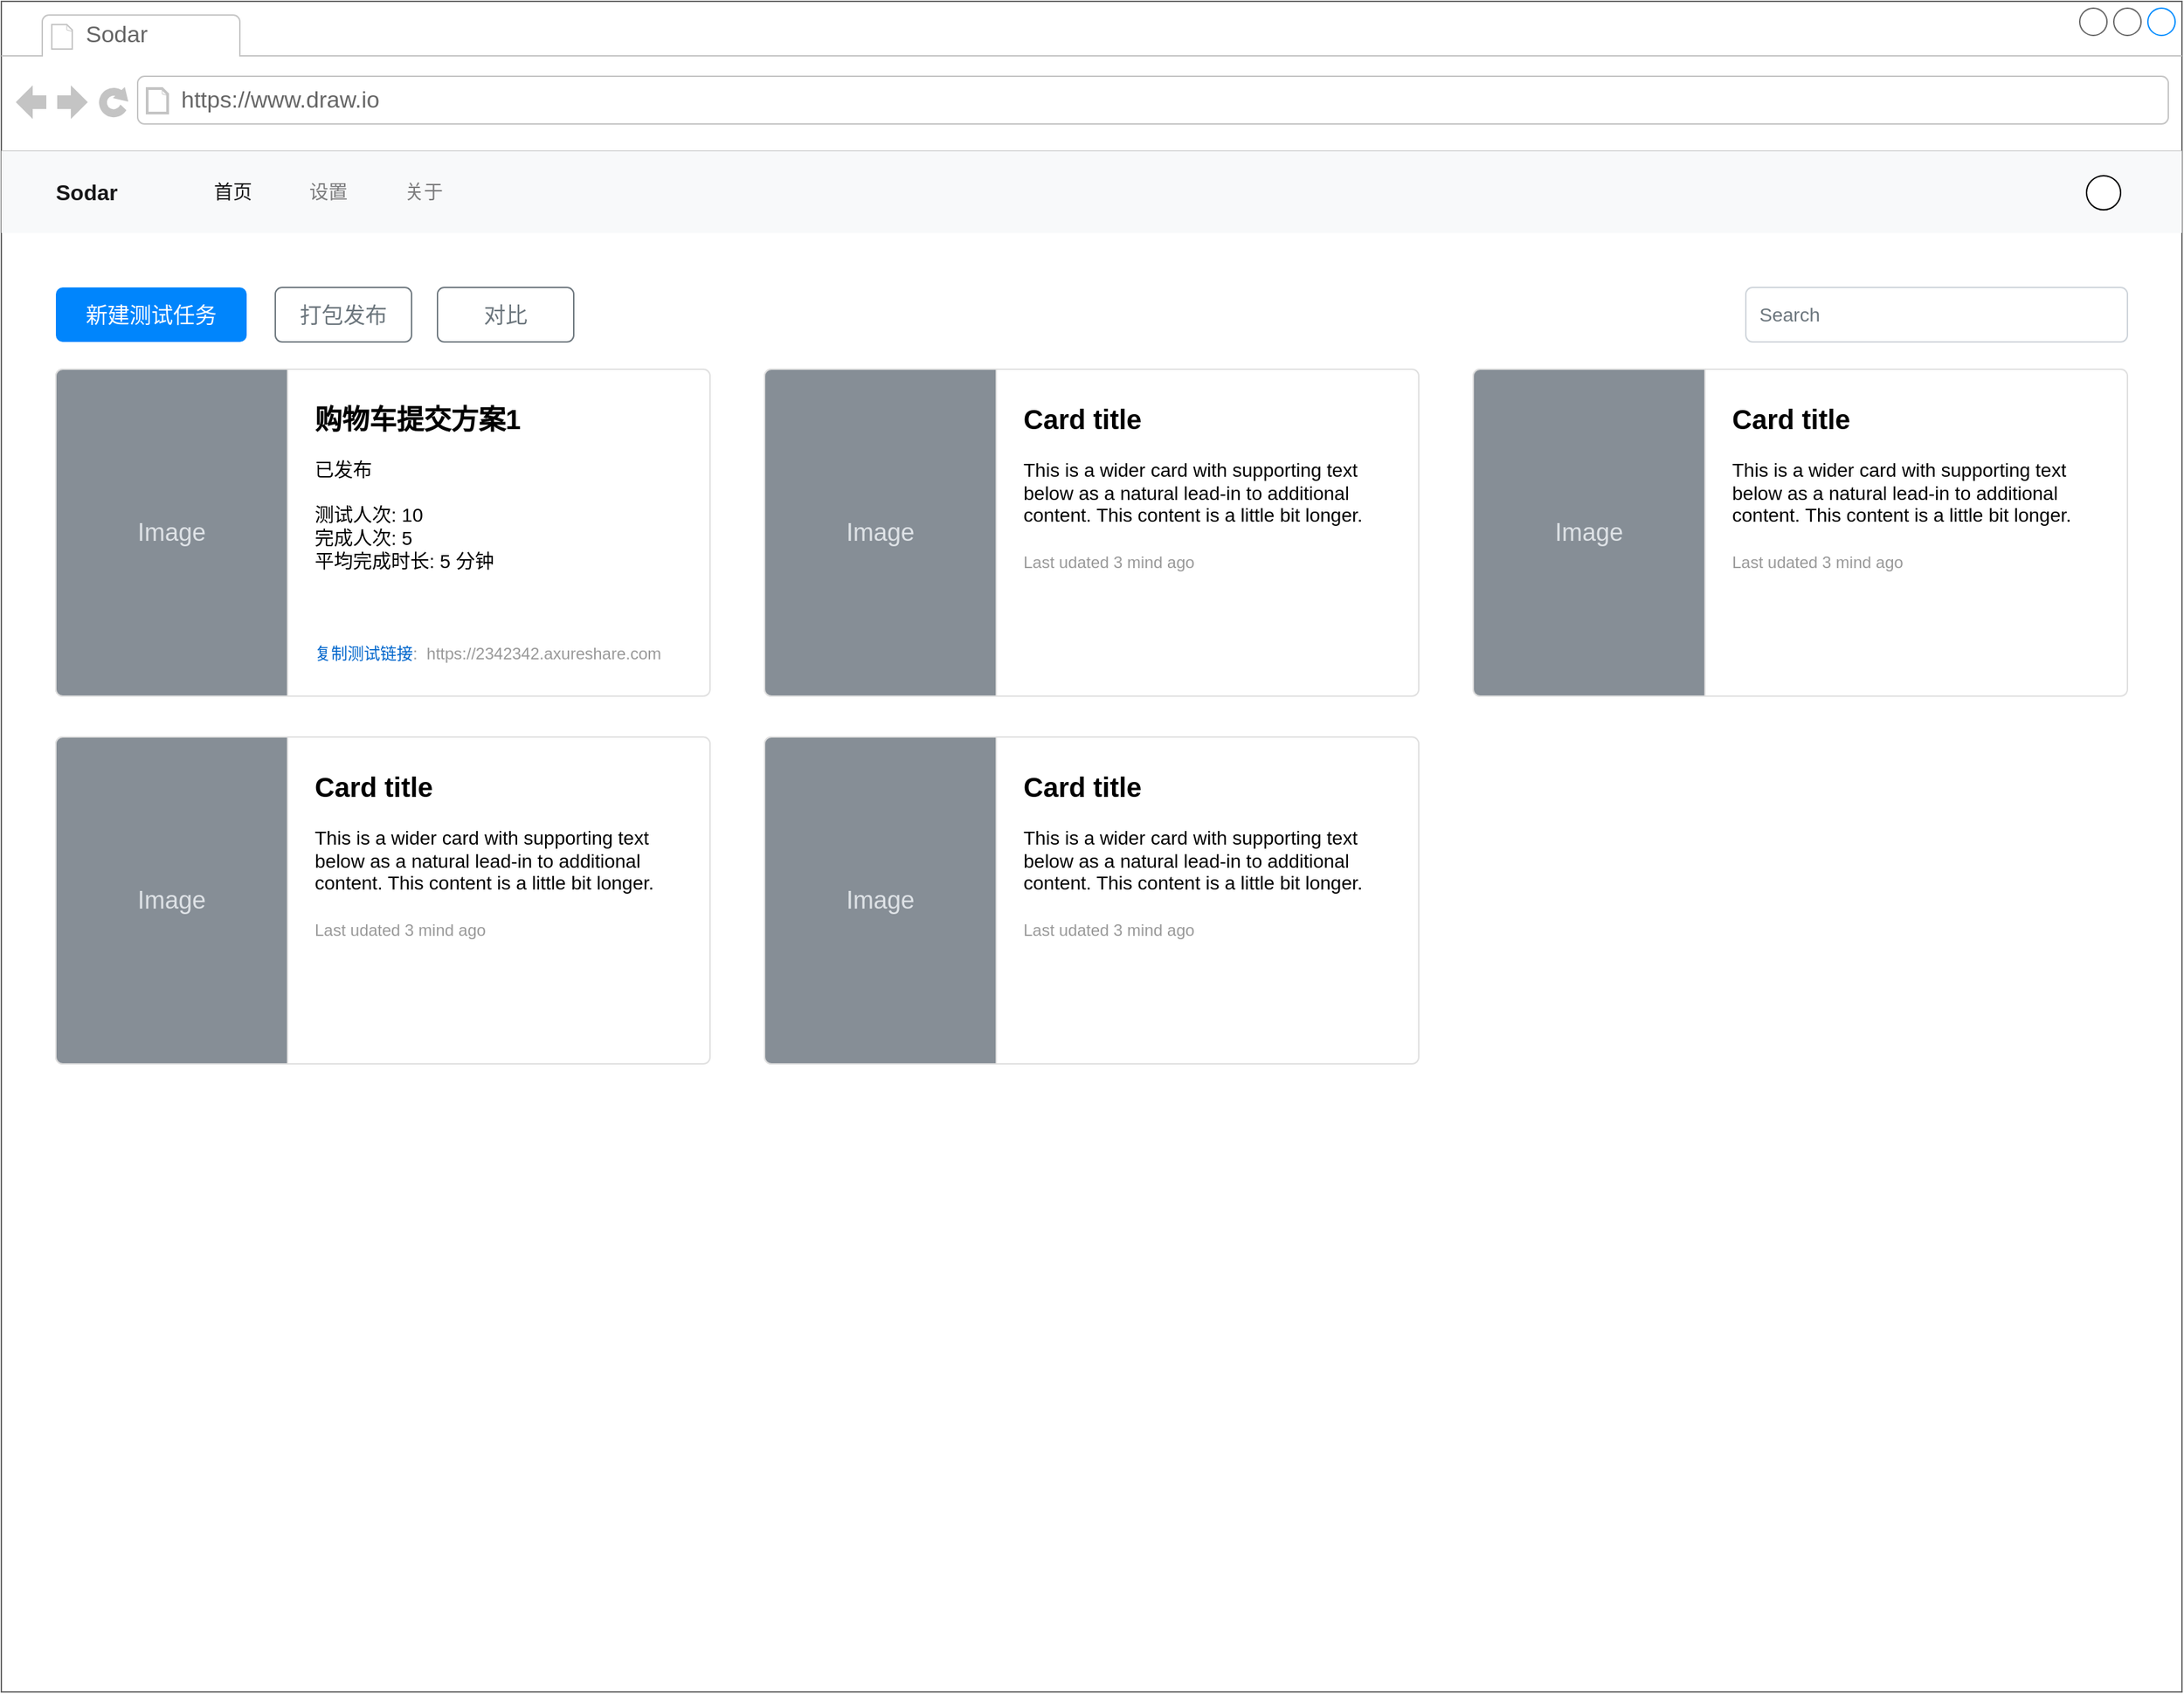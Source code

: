 <mxfile version="13.6.5" type="github" pages="6">
  <diagram id="BGmyGuH2eSJRdZfoYK_6" name="首页">
    <mxGraphModel dx="1894" dy="1203" grid="1" gridSize="10" guides="1" tooltips="1" connect="0" arrows="0" fold="1" page="0" pageScale="1" pageWidth="1600" pageHeight="1200" math="0" shadow="0">
      <root>
        <mxCell id="0" />
        <mxCell id="1" value="框架" style="" parent="0" />
        <mxCell id="RhDAg9XwWaABMP1g5uDK-1" value="" style="strokeWidth=1;shadow=0;dashed=0;align=center;html=1;shape=mxgraph.mockup.containers.browserWindow;rSize=0;strokeColor=#666666;strokeColor2=#008cff;strokeColor3=#c4c4c4;mainText=,;recursiveResize=0;" vertex="1" parent="1">
          <mxGeometry width="1600" height="1241" as="geometry" />
        </mxCell>
        <mxCell id="RhDAg9XwWaABMP1g5uDK-2" value="Sodar" style="strokeWidth=1;shadow=0;dashed=0;align=center;html=1;shape=mxgraph.mockup.containers.anchor;fontSize=17;fontColor=#666666;align=left;" vertex="1" parent="RhDAg9XwWaABMP1g5uDK-1">
          <mxGeometry x="60" y="12" width="110" height="26" as="geometry" />
        </mxCell>
        <mxCell id="RhDAg9XwWaABMP1g5uDK-3" value="https://www.draw.io" style="strokeWidth=1;shadow=0;dashed=0;align=center;html=1;shape=mxgraph.mockup.containers.anchor;rSize=0;fontSize=17;fontColor=#666666;align=left;" vertex="1" parent="RhDAg9XwWaABMP1g5uDK-1">
          <mxGeometry x="130" y="60" width="250" height="26" as="geometry" />
        </mxCell>
        <mxCell id="RhDAg9XwWaABMP1g5uDK-7" value="" style="html=1;shadow=0;dashed=0;fillColor=#F8F9FA;strokeColor=none;fontSize=16;fontColor=#7C7C7D;align=right;spacing=15;" vertex="1" parent="RhDAg9XwWaABMP1g5uDK-1">
          <mxGeometry y="110" width="1600" height="60" as="geometry" />
        </mxCell>
        <mxCell id="RhDAg9XwWaABMP1g5uDK-8" value="Sodar" style="strokeColor=none;html=1;whiteSpace=wrap;fillColor=none;fontColor=#181819;align=left;fontSize=16;spacing=0;fontStyle=1;spacingTop=0;spacingLeft=0;spacingBottom=0;spacingRight=0;" vertex="1" parent="RhDAg9XwWaABMP1g5uDK-7">
          <mxGeometry width="60" height="19" relative="1" as="geometry">
            <mxPoint x="40" y="20.5" as="offset" />
          </mxGeometry>
        </mxCell>
        <mxCell id="RhDAg9XwWaABMP1g5uDK-9" value="首页" style="strokeColor=none;html=1;whiteSpace=wrap;fillColor=none;fontColor=#181819;align=center;fontSize=14;spacing=10;" vertex="1" parent="RhDAg9XwWaABMP1g5uDK-7">
          <mxGeometry width="60" height="40" relative="1" as="geometry">
            <mxPoint x="140" y="10" as="offset" />
          </mxGeometry>
        </mxCell>
        <mxCell id="RhDAg9XwWaABMP1g5uDK-10" value="设置" style="strokeColor=none;html=1;whiteSpace=wrap;fillColor=none;fontColor=#7C7C7D;align=center;fontSize=14;spacing=10;" vertex="1" parent="RhDAg9XwWaABMP1g5uDK-7">
          <mxGeometry width="80" height="40" relative="1" as="geometry">
            <mxPoint x="200" y="10" as="offset" />
          </mxGeometry>
        </mxCell>
        <mxCell id="RhDAg9XwWaABMP1g5uDK-11" value="关于" style="strokeColor=none;html=1;whiteSpace=wrap;fillColor=none;fontColor=#7C7C7D;align=center;fontSize=14;spacing=10;" vertex="1" parent="RhDAg9XwWaABMP1g5uDK-7">
          <mxGeometry width="60" height="40" relative="1" as="geometry">
            <mxPoint x="280" y="10" as="offset" />
          </mxGeometry>
        </mxCell>
        <mxCell id="RhDAg9XwWaABMP1g5uDK-14" value="" style="ellipse;whiteSpace=wrap;html=1;aspect=fixed;align=center;" vertex="1" parent="RhDAg9XwWaABMP1g5uDK-7">
          <mxGeometry x="1530" y="18" width="25" height="25" as="geometry" />
        </mxCell>
        <mxCell id="RhDAg9XwWaABMP1g5uDK-4" value="页面内容" style="" parent="0" />
        <mxCell id="RhDAg9XwWaABMP1g5uDK-12" value="&lt;div&gt;&lt;b&gt;&lt;font style=&quot;font-size: 20px&quot;&gt;购物车提交方案1&lt;/font&gt;&lt;/b&gt;&lt;/div&gt;&lt;div&gt;&lt;br&gt;&lt;/div&gt;&lt;div&gt;已发布&lt;br&gt;&lt;/div&gt;&lt;div&gt;&lt;br&gt;&lt;/div&gt;&lt;div&gt;测试人次: 10&lt;/div&gt;&lt;div&gt;完成人次: 5&lt;/div&gt;&lt;div&gt;平均完成时长: 5 分钟&lt;/div&gt;&lt;div&gt;&lt;br&gt;&lt;/div&gt;&lt;div&gt;&lt;br&gt;&lt;/div&gt;&lt;div&gt;&lt;br&gt;&lt;/div&gt;&lt;div&gt;&lt;font style=&quot;font-size: 12px&quot; color=&quot;#999999&quot;&gt;&lt;font style=&quot;font-size: 12px&quot; color=&quot;#999999&quot;&gt;&lt;font color=&quot;#0066CC&quot;&gt;复制测试链接&lt;/font&gt;:&amp;nbsp; &lt;/font&gt;https://2342342.axureshare.com &lt;br&gt;&lt;/font&gt;&lt;/div&gt;" style="html=1;shadow=0;dashed=0;shape=mxgraph.bootstrap.rrect;rSize=5;strokeColor=#DFDFDF;html=1;whiteSpace=wrap;fillColor=#ffffff;fontColor=#000000;verticalAlign=top;align=left;spacing=20;fontSize=14;spacingLeft=170;" vertex="1" parent="RhDAg9XwWaABMP1g5uDK-4">
          <mxGeometry x="40" y="270" width="480" height="240" as="geometry" />
        </mxCell>
        <mxCell id="RhDAg9XwWaABMP1g5uDK-13" value="Image" style="html=1;shadow=0;dashed=0;shape=mxgraph.bootstrap.leftButton;rSize=5;perimeter=none;whiteSpace=wrap;fillColor=#868E96;strokeColor=#DFDFDF;fontColor=#DEE2E6;resizeWidth=1;fontSize=18;" vertex="1" parent="RhDAg9XwWaABMP1g5uDK-12">
          <mxGeometry width="170" height="240" relative="1" as="geometry" />
        </mxCell>
        <mxCell id="RhDAg9XwWaABMP1g5uDK-15" value="新建测试任务" style="html=1;shadow=0;dashed=0;shape=mxgraph.bootstrap.rrect;rSize=5;strokeColor=none;strokeWidth=1;fillColor=#0085FC;fontColor=#FFFFFF;whiteSpace=wrap;align=center;verticalAlign=middle;spacingLeft=0;fontStyle=0;fontSize=16;spacing=5;" vertex="1" parent="RhDAg9XwWaABMP1g5uDK-4">
          <mxGeometry x="40" y="210" width="140" height="40" as="geometry" />
        </mxCell>
        <mxCell id="RhDAg9XwWaABMP1g5uDK-16" value="&lt;b&gt;&lt;font style=&quot;font-size: 20px&quot;&gt;Card title&lt;/font&gt;&lt;/b&gt;&lt;br&gt;&lt;br&gt;This is a wider card with supporting text below as a natural lead-in to additional content. This content is a little bit longer.&lt;br&gt;&lt;br&gt;&lt;font style=&quot;font-size: 12px&quot; color=&quot;#999999&quot;&gt;Last udated 3 mind ago&lt;/font&gt;" style="html=1;shadow=0;dashed=0;shape=mxgraph.bootstrap.rrect;rSize=5;strokeColor=#DFDFDF;html=1;whiteSpace=wrap;fillColor=#ffffff;fontColor=#000000;verticalAlign=top;align=left;spacing=20;fontSize=14;spacingLeft=170;" vertex="1" parent="RhDAg9XwWaABMP1g5uDK-4">
          <mxGeometry x="560" y="270" width="480" height="240" as="geometry" />
        </mxCell>
        <mxCell id="RhDAg9XwWaABMP1g5uDK-17" value="Image" style="html=1;shadow=0;dashed=0;shape=mxgraph.bootstrap.leftButton;rSize=5;perimeter=none;whiteSpace=wrap;fillColor=#868E96;strokeColor=#DFDFDF;fontColor=#DEE2E6;resizeWidth=1;fontSize=18;" vertex="1" parent="RhDAg9XwWaABMP1g5uDK-16">
          <mxGeometry width="170" height="240" relative="1" as="geometry" />
        </mxCell>
        <mxCell id="RhDAg9XwWaABMP1g5uDK-19" value="&lt;b&gt;&lt;font style=&quot;font-size: 20px&quot;&gt;Card title&lt;/font&gt;&lt;/b&gt;&lt;br&gt;&lt;br&gt;This is a wider card with supporting text below as a natural lead-in to additional content. This content is a little bit longer.&lt;br&gt;&lt;br&gt;&lt;font style=&quot;font-size: 12px&quot; color=&quot;#999999&quot;&gt;Last udated 3 mind ago&lt;/font&gt;" style="html=1;shadow=0;dashed=0;shape=mxgraph.bootstrap.rrect;rSize=5;strokeColor=#DFDFDF;html=1;whiteSpace=wrap;fillColor=#ffffff;fontColor=#000000;verticalAlign=top;align=left;spacing=20;fontSize=14;spacingLeft=170;" vertex="1" parent="RhDAg9XwWaABMP1g5uDK-4">
          <mxGeometry x="1080" y="270" width="480" height="240" as="geometry" />
        </mxCell>
        <mxCell id="RhDAg9XwWaABMP1g5uDK-20" value="Image" style="html=1;shadow=0;dashed=0;shape=mxgraph.bootstrap.leftButton;rSize=5;perimeter=none;whiteSpace=wrap;fillColor=#868E96;strokeColor=#DFDFDF;fontColor=#DEE2E6;resizeWidth=1;fontSize=18;" vertex="1" parent="RhDAg9XwWaABMP1g5uDK-19">
          <mxGeometry width="170" height="240" relative="1" as="geometry" />
        </mxCell>
        <mxCell id="RhDAg9XwWaABMP1g5uDK-21" value="&lt;b&gt;&lt;font style=&quot;font-size: 20px&quot;&gt;Card title&lt;/font&gt;&lt;/b&gt;&lt;br&gt;&lt;br&gt;This is a wider card with supporting text below as a natural lead-in to additional content. This content is a little bit longer.&lt;br&gt;&lt;br&gt;&lt;font style=&quot;font-size: 12px&quot; color=&quot;#999999&quot;&gt;Last udated 3 mind ago&lt;/font&gt;" style="html=1;shadow=0;dashed=0;shape=mxgraph.bootstrap.rrect;rSize=5;strokeColor=#DFDFDF;html=1;whiteSpace=wrap;fillColor=#ffffff;fontColor=#000000;verticalAlign=top;align=left;spacing=20;fontSize=14;spacingLeft=170;" vertex="1" parent="RhDAg9XwWaABMP1g5uDK-4">
          <mxGeometry x="40" y="540" width="480" height="240" as="geometry" />
        </mxCell>
        <mxCell id="RhDAg9XwWaABMP1g5uDK-22" value="Image" style="html=1;shadow=0;dashed=0;shape=mxgraph.bootstrap.leftButton;rSize=5;perimeter=none;whiteSpace=wrap;fillColor=#868E96;strokeColor=#DFDFDF;fontColor=#DEE2E6;resizeWidth=1;fontSize=18;" vertex="1" parent="RhDAg9XwWaABMP1g5uDK-21">
          <mxGeometry width="170" height="240" relative="1" as="geometry" />
        </mxCell>
        <mxCell id="RhDAg9XwWaABMP1g5uDK-23" value="&lt;b&gt;&lt;font style=&quot;font-size: 20px&quot;&gt;Card title&lt;/font&gt;&lt;/b&gt;&lt;br&gt;&lt;br&gt;This is a wider card with supporting text below as a natural lead-in to additional content. This content is a little bit longer.&lt;br&gt;&lt;br&gt;&lt;font style=&quot;font-size: 12px&quot; color=&quot;#999999&quot;&gt;Last udated 3 mind ago&lt;/font&gt;" style="html=1;shadow=0;dashed=0;shape=mxgraph.bootstrap.rrect;rSize=5;strokeColor=#DFDFDF;html=1;whiteSpace=wrap;fillColor=#ffffff;fontColor=#000000;verticalAlign=top;align=left;spacing=20;fontSize=14;spacingLeft=170;" vertex="1" parent="RhDAg9XwWaABMP1g5uDK-4">
          <mxGeometry x="560" y="540" width="480" height="240" as="geometry" />
        </mxCell>
        <mxCell id="RhDAg9XwWaABMP1g5uDK-24" value="Image" style="html=1;shadow=0;dashed=0;shape=mxgraph.bootstrap.leftButton;rSize=5;perimeter=none;whiteSpace=wrap;fillColor=#868E96;strokeColor=#DFDFDF;fontColor=#DEE2E6;resizeWidth=1;fontSize=18;" vertex="1" parent="RhDAg9XwWaABMP1g5uDK-23">
          <mxGeometry width="170" height="240" relative="1" as="geometry" />
        </mxCell>
        <mxCell id="mW2PzbDVFp10REFEUe3f-4" value="打包发布" style="html=1;shadow=0;dashed=0;shape=mxgraph.bootstrap.rrect;rSize=5;strokeColor=#6C767D;strokeWidth=1;fillColor=none;fontColor=#6C767D;whiteSpace=wrap;align=center;verticalAlign=middle;spacingLeft=0;fontStyle=0;fontSize=16;spacing=5;" vertex="1" parent="RhDAg9XwWaABMP1g5uDK-4">
          <mxGeometry x="201" y="210" width="100" height="40" as="geometry" />
        </mxCell>
        <mxCell id="mW2PzbDVFp10REFEUe3f-5" value="对比" style="html=1;shadow=0;dashed=0;shape=mxgraph.bootstrap.rrect;rSize=5;strokeColor=#6C767D;strokeWidth=1;fillColor=none;fontColor=#6C767D;whiteSpace=wrap;align=center;verticalAlign=middle;spacingLeft=0;fontStyle=0;fontSize=16;spacing=5;" vertex="1" parent="RhDAg9XwWaABMP1g5uDK-4">
          <mxGeometry x="320" y="210" width="100" height="40" as="geometry" />
        </mxCell>
        <mxCell id="mW2PzbDVFp10REFEUe3f-11" value="Search" style="html=1;shadow=0;dashed=0;shape=mxgraph.bootstrap.rrect;rSize=5;fontSize=14;fontColor=#6C767D;strokeColor=#CED4DA;fillColor=#ffffff;align=left;spacing=10;" vertex="1" parent="RhDAg9XwWaABMP1g5uDK-4">
          <mxGeometry width="280" height="40" relative="1" as="geometry">
            <mxPoint x="1280" y="210" as="offset" />
          </mxGeometry>
        </mxCell>
      </root>
    </mxGraphModel>
  </diagram>
  <diagram id="VGrM0Q5aLf2EfjVRAIrQ" name="创建测试任务">
    <mxGraphModel dx="1560" dy="991" grid="1" gridSize="10" guides="1" tooltips="1" connect="0" arrows="0" fold="1" page="0" pageScale="1" pageWidth="1600" pageHeight="1200" math="0" shadow="0">
      <root>
        <mxCell id="g-OfcrbUOeo-9pTGU3Jo-0" />
        <mxCell id="g-OfcrbUOeo-9pTGU3Jo-1" style="locked=1;" parent="g-OfcrbUOeo-9pTGU3Jo-0" />
        <mxCell id="XbRpbvS7MSWr240MSGRL-0" value="" style="strokeWidth=1;shadow=0;dashed=0;align=center;html=1;shape=mxgraph.mockup.containers.browserWindow;rSize=0;strokeColor=#666666;strokeColor2=#008cff;strokeColor3=#c4c4c4;mainText=,;recursiveResize=0;" vertex="1" parent="g-OfcrbUOeo-9pTGU3Jo-1">
          <mxGeometry width="1600" height="1241" as="geometry" />
        </mxCell>
        <mxCell id="XbRpbvS7MSWr240MSGRL-1" value="Sodar" style="strokeWidth=1;shadow=0;dashed=0;align=center;html=1;shape=mxgraph.mockup.containers.anchor;fontSize=17;fontColor=#666666;align=left;" vertex="1" parent="XbRpbvS7MSWr240MSGRL-0">
          <mxGeometry x="60" y="12" width="110" height="26" as="geometry" />
        </mxCell>
        <mxCell id="XbRpbvS7MSWr240MSGRL-2" value="https://www.draw.io" style="strokeWidth=1;shadow=0;dashed=0;align=center;html=1;shape=mxgraph.mockup.containers.anchor;rSize=0;fontSize=17;fontColor=#666666;align=left;" vertex="1" parent="XbRpbvS7MSWr240MSGRL-0">
          <mxGeometry x="130" y="60" width="250" height="26" as="geometry" />
        </mxCell>
        <mxCell id="XbRpbvS7MSWr240MSGRL-3" value="" style="html=1;shadow=0;dashed=0;fillColor=#F8F9FA;strokeColor=none;fontSize=16;fontColor=#7C7C7D;align=right;spacing=15;" vertex="1" parent="XbRpbvS7MSWr240MSGRL-0">
          <mxGeometry y="110" width="1600" height="60" as="geometry" />
        </mxCell>
        <mxCell id="XbRpbvS7MSWr240MSGRL-4" value="Sodar" style="strokeColor=none;html=1;whiteSpace=wrap;fillColor=none;fontColor=#181819;align=left;fontSize=16;spacing=0;fontStyle=1;spacingTop=0;spacingLeft=0;spacingBottom=0;spacingRight=0;" vertex="1" parent="XbRpbvS7MSWr240MSGRL-3">
          <mxGeometry width="60" height="19" relative="1" as="geometry">
            <mxPoint x="40" y="20.5" as="offset" />
          </mxGeometry>
        </mxCell>
        <mxCell id="XbRpbvS7MSWr240MSGRL-5" value="首页" style="strokeColor=none;html=1;whiteSpace=wrap;fillColor=none;fontColor=#181819;align=center;fontSize=14;spacing=10;" vertex="1" parent="XbRpbvS7MSWr240MSGRL-3">
          <mxGeometry width="60" height="40" relative="1" as="geometry">
            <mxPoint x="140" y="10" as="offset" />
          </mxGeometry>
        </mxCell>
        <mxCell id="XbRpbvS7MSWr240MSGRL-6" value="设置" style="strokeColor=none;html=1;whiteSpace=wrap;fillColor=none;fontColor=#7C7C7D;align=center;fontSize=14;spacing=10;" vertex="1" parent="XbRpbvS7MSWr240MSGRL-3">
          <mxGeometry width="80" height="40" relative="1" as="geometry">
            <mxPoint x="200" y="10" as="offset" />
          </mxGeometry>
        </mxCell>
        <mxCell id="XbRpbvS7MSWr240MSGRL-7" value="关于" style="strokeColor=none;html=1;whiteSpace=wrap;fillColor=none;fontColor=#7C7C7D;align=center;fontSize=14;spacing=10;" vertex="1" parent="XbRpbvS7MSWr240MSGRL-3">
          <mxGeometry width="60" height="40" relative="1" as="geometry">
            <mxPoint x="280" y="10" as="offset" />
          </mxGeometry>
        </mxCell>
        <mxCell id="XbRpbvS7MSWr240MSGRL-8" value="" style="ellipse;whiteSpace=wrap;html=1;aspect=fixed;align=center;" vertex="1" parent="XbRpbvS7MSWr240MSGRL-3">
          <mxGeometry x="1530" y="18" width="25" height="25" as="geometry" />
        </mxCell>
        <mxCell id="XbRpbvS7MSWr240MSGRL-9" value="内容" parent="g-OfcrbUOeo-9pTGU3Jo-0" />
        <mxCell id="Zvd8QprZ0aeTyGaSAHxc-0" value="&lt;font color=&quot;#0085fc&quot;&gt;首页&lt;/font&gt; / 新建测试任务" style="html=1;shadow=0;dashed=0;shape=mxgraph.bootstrap.rrect;rSize=5;strokeColor=none;strokeWidth=1;fillColor=#E9ECEF;fontColor=#6C757D;whiteSpace=wrap;align=left;verticalAlign=middle;spacingLeft=0;fontStyle=0;fontSize=14;spacing=10;" vertex="1" parent="XbRpbvS7MSWr240MSGRL-9">
          <mxGeometry x="40" y="190" width="1520" height="40" as="geometry" />
        </mxCell>
        <mxCell id="CrtHL7idELYLTvwMEUtK-0" value="https://1234567.protomanager.com" style="html=1;shadow=0;dashed=0;shape=mxgraph.bootstrap.rrect;rSize=5;strokeColor=#CED4DA;html=1;whiteSpace=wrap;fillColor=#FFFFFF;fontColor=#7D868C;align=left;spacingLeft=0;spacing=15;fontSize=14;" vertex="1" parent="XbRpbvS7MSWr240MSGRL-9">
          <mxGeometry x="480" y="300" width="600" height="40" as="geometry" />
        </mxCell>
        <mxCell id="CrtHL7idELYLTvwMEUtK-1" value="确定" style="html=1;shadow=0;dashed=0;shape=mxgraph.bootstrap.rightButton;strokeColor=#6C757D;gradientColor=inherit;fontColor=inherit;fillColor=inherit;rSize=5;perimeter=none;whiteSpace=wrap;resizeHeight=1;fontSize=14;" vertex="1" parent="CrtHL7idELYLTvwMEUtK-0">
          <mxGeometry x="1" width="70" height="40" relative="1" as="geometry">
            <mxPoint x="-70" as="offset" />
          </mxGeometry>
        </mxCell>
        <mxCell id="CrtHL7idELYLTvwMEUtK-2" value="历史" style="text;html=1;strokeColor=none;fillColor=none;align=left;verticalAlign=middle;whiteSpace=wrap;rounded=0;fontSize=16;" vertex="1" parent="XbRpbvS7MSWr240MSGRL-9">
          <mxGeometry x="40" y="410" width="160" height="20" as="geometry" />
        </mxCell>
        <mxCell id="Zvd8QprZ0aeTyGaSAHxc-6" value="" style="html=1;shadow=1;dashed=0;shape=mxgraph.bootstrap.rrect;rSize=5;strokeColor=#DFDFDF;html=1;whiteSpace=wrap;fillColor=#ffffff;fontColor=#000000;verticalAlign=top;align=left;spacing=10;spacingBottom=0;fontSize=14;" vertex="1" parent="XbRpbvS7MSWr240MSGRL-9">
          <mxGeometry x="40" y="460" width="320" height="230" as="geometry" />
        </mxCell>
        <mxCell id="CrtHL7idELYLTvwMEUtK-34" value="原型地址" style="text;html=1;strokeColor=none;fillColor=none;align=right;verticalAlign=middle;whiteSpace=wrap;rounded=0;shadow=1;fontSize=14;fontColor=#1A1A1A;" vertex="1" parent="XbRpbvS7MSWr240MSGRL-9">
          <mxGeometry x="370" y="310" width="100" height="20" as="geometry" />
        </mxCell>
        <mxCell id="EKj9k6VOPZQ22_jKgeRy-1" value="http://123345.axureshare.com" style="text;html=1;strokeColor=none;fillColor=none;align=center;verticalAlign=middle;rounded=0;shadow=1;fontSize=14;fontColor=#999999;" vertex="1" parent="XbRpbvS7MSWr240MSGRL-9">
          <mxGeometry x="45" y="700" width="210" height="20" as="geometry" />
        </mxCell>
        <mxCell id="EKj9k6VOPZQ22_jKgeRy-3" value="" style="shape=image;html=1;verticalAlign=top;verticalLabelPosition=bottom;labelBackgroundColor=#ffffff;imageAspect=0;aspect=fixed;image=https://cdn1.iconfinder.com/data/icons/feather-2/24/external-link-128.png;shadow=1;fillColor=#E6E6E6;fontSize=14;fontColor=#999999;align=right;" vertex="1" parent="XbRpbvS7MSWr240MSGRL-9">
          <mxGeometry x="330" y="700" width="20" height="20" as="geometry" />
        </mxCell>
        <mxCell id="8uDrQ9669ta6Rav3ry2T-5" value="标注" style="" parent="g-OfcrbUOeo-9pTGU3Jo-0" />
        <mxCell id="8uDrQ9669ta6Rav3ry2T-6" value="" style="curved=1;endArrow=classic;html=1;fontSize=14;fontColor=#999999;entryX=0;entryY=0.829;entryDx=0;entryDy=0;entryPerimeter=0;exitX=0.594;exitY=0;exitDx=0;exitDy=0;exitPerimeter=0;" edge="1" parent="8uDrQ9669ta6Rav3ry2T-5" source="Zvd8QprZ0aeTyGaSAHxc-6" target="CrtHL7idELYLTvwMEUtK-0">
          <mxGeometry width="50" height="50" relative="1" as="geometry">
            <mxPoint x="240" y="420" as="sourcePoint" />
            <mxPoint x="290" y="370" as="targetPoint" />
            <Array as="points">
              <mxPoint x="310" y="430" />
              <mxPoint x="350" y="390" />
              <mxPoint x="360" y="360" />
            </Array>
          </mxGeometry>
        </mxCell>
        <mxCell id="8uDrQ9669ta6Rav3ry2T-7" value="填充地址,并打开预览" style="edgeLabel;html=1;align=center;verticalAlign=middle;resizable=0;points=[];fontSize=14;fontColor=#999999;" vertex="1" connectable="0" parent="8uDrQ9669ta6Rav3ry2T-6">
          <mxGeometry x="-0.124" y="-6" relative="1" as="geometry">
            <mxPoint as="offset" />
          </mxGeometry>
        </mxCell>
      </root>
    </mxGraphModel>
  </diagram>
  <diagram name="创建测试任务-2" id="7BR4OEiWRMxgGtTOgmwr">
    <mxGraphModel dx="1560" dy="991" grid="1" gridSize="10" guides="1" tooltips="1" connect="0" arrows="0" fold="1" page="0" pageScale="1" pageWidth="1600" pageHeight="1200" math="0" shadow="0">
      <root>
        <mxCell id="t2a-Zx-NT69zFNv7J2yg-0" />
        <mxCell id="t2a-Zx-NT69zFNv7J2yg-1" style="locked=1;" parent="t2a-Zx-NT69zFNv7J2yg-0" />
        <mxCell id="t2a-Zx-NT69zFNv7J2yg-2" value="" style="strokeWidth=1;shadow=0;dashed=0;align=center;html=1;shape=mxgraph.mockup.containers.browserWindow;rSize=0;strokeColor=#666666;strokeColor2=#008cff;strokeColor3=#c4c4c4;mainText=,;recursiveResize=0;" vertex="1" parent="t2a-Zx-NT69zFNv7J2yg-1">
          <mxGeometry width="1600" height="1241" as="geometry" />
        </mxCell>
        <mxCell id="t2a-Zx-NT69zFNv7J2yg-3" value="Sodar" style="strokeWidth=1;shadow=0;dashed=0;align=center;html=1;shape=mxgraph.mockup.containers.anchor;fontSize=17;fontColor=#666666;align=left;" vertex="1" parent="t2a-Zx-NT69zFNv7J2yg-2">
          <mxGeometry x="60" y="12" width="110" height="26" as="geometry" />
        </mxCell>
        <mxCell id="t2a-Zx-NT69zFNv7J2yg-4" value="https://www.draw.io" style="strokeWidth=1;shadow=0;dashed=0;align=center;html=1;shape=mxgraph.mockup.containers.anchor;rSize=0;fontSize=17;fontColor=#666666;align=left;" vertex="1" parent="t2a-Zx-NT69zFNv7J2yg-2">
          <mxGeometry x="130" y="60" width="250" height="26" as="geometry" />
        </mxCell>
        <mxCell id="t2a-Zx-NT69zFNv7J2yg-5" value="" style="html=1;shadow=0;dashed=0;fillColor=#F8F9FA;strokeColor=none;fontSize=16;fontColor=#7C7C7D;align=right;spacing=15;" vertex="1" parent="t2a-Zx-NT69zFNv7J2yg-2">
          <mxGeometry y="110" width="1600" height="60" as="geometry" />
        </mxCell>
        <mxCell id="t2a-Zx-NT69zFNv7J2yg-6" value="Sodar" style="strokeColor=none;html=1;whiteSpace=wrap;fillColor=none;fontColor=#181819;align=left;fontSize=16;spacing=0;fontStyle=1;spacingTop=0;spacingLeft=0;spacingBottom=0;spacingRight=0;" vertex="1" parent="t2a-Zx-NT69zFNv7J2yg-5">
          <mxGeometry width="60" height="19" relative="1" as="geometry">
            <mxPoint x="40" y="20.5" as="offset" />
          </mxGeometry>
        </mxCell>
        <mxCell id="t2a-Zx-NT69zFNv7J2yg-7" value="首页" style="strokeColor=none;html=1;whiteSpace=wrap;fillColor=none;fontColor=#181819;align=center;fontSize=14;spacing=10;" vertex="1" parent="t2a-Zx-NT69zFNv7J2yg-5">
          <mxGeometry width="60" height="40" relative="1" as="geometry">
            <mxPoint x="140" y="10" as="offset" />
          </mxGeometry>
        </mxCell>
        <mxCell id="t2a-Zx-NT69zFNv7J2yg-8" value="设置" style="strokeColor=none;html=1;whiteSpace=wrap;fillColor=none;fontColor=#7C7C7D;align=center;fontSize=14;spacing=10;" vertex="1" parent="t2a-Zx-NT69zFNv7J2yg-5">
          <mxGeometry width="80" height="40" relative="1" as="geometry">
            <mxPoint x="200" y="10" as="offset" />
          </mxGeometry>
        </mxCell>
        <mxCell id="t2a-Zx-NT69zFNv7J2yg-9" value="关于" style="strokeColor=none;html=1;whiteSpace=wrap;fillColor=none;fontColor=#7C7C7D;align=center;fontSize=14;spacing=10;" vertex="1" parent="t2a-Zx-NT69zFNv7J2yg-5">
          <mxGeometry width="60" height="40" relative="1" as="geometry">
            <mxPoint x="280" y="10" as="offset" />
          </mxGeometry>
        </mxCell>
        <mxCell id="t2a-Zx-NT69zFNv7J2yg-10" value="" style="ellipse;whiteSpace=wrap;html=1;aspect=fixed;align=center;" vertex="1" parent="t2a-Zx-NT69zFNv7J2yg-5">
          <mxGeometry x="1530" y="18" width="25" height="25" as="geometry" />
        </mxCell>
        <mxCell id="t2a-Zx-NT69zFNv7J2yg-11" value="内容" parent="t2a-Zx-NT69zFNv7J2yg-0" />
        <mxCell id="t2a-Zx-NT69zFNv7J2yg-12" value="&lt;font color=&quot;#0085fc&quot;&gt;首页&lt;/font&gt; / 新建测试任务" style="html=1;shadow=0;dashed=0;shape=mxgraph.bootstrap.rrect;rSize=5;strokeColor=none;strokeWidth=1;fillColor=#E9ECEF;fontColor=#6C757D;whiteSpace=wrap;align=left;verticalAlign=middle;spacingLeft=0;fontStyle=0;fontSize=14;spacing=10;" vertex="1" parent="t2a-Zx-NT69zFNv7J2yg-11">
          <mxGeometry x="40" y="190" width="1520" height="40" as="geometry" />
        </mxCell>
        <mxCell id="t2a-Zx-NT69zFNv7J2yg-13" value="https://1234567.protomanager.com" style="html=1;shadow=0;dashed=0;shape=mxgraph.bootstrap.rrect;rSize=5;strokeColor=#CED4DA;html=1;whiteSpace=wrap;fillColor=#FFFFFF;fontColor=#7D868C;align=left;spacingLeft=0;spacing=15;fontSize=14;" vertex="1" parent="t2a-Zx-NT69zFNv7J2yg-11">
          <mxGeometry x="480" y="260" width="600" height="40" as="geometry" />
        </mxCell>
        <mxCell id="t2a-Zx-NT69zFNv7J2yg-14" value="确定" style="html=1;shadow=0;dashed=0;shape=mxgraph.bootstrap.rightButton;strokeColor=#6C757D;gradientColor=inherit;fontColor=inherit;fillColor=inherit;rSize=5;perimeter=none;whiteSpace=wrap;resizeHeight=1;fontSize=14;" vertex="1" parent="t2a-Zx-NT69zFNv7J2yg-13">
          <mxGeometry x="1" width="70" height="40" relative="1" as="geometry">
            <mxPoint x="-70" as="offset" />
          </mxGeometry>
        </mxCell>
        <mxCell id="t2a-Zx-NT69zFNv7J2yg-17" value="原型地址" style="text;html=1;strokeColor=none;fillColor=none;align=right;verticalAlign=middle;whiteSpace=wrap;rounded=0;shadow=1;fontSize=14;fontColor=#1A1A1A;" vertex="1" parent="t2a-Zx-NT69zFNv7J2yg-11">
          <mxGeometry x="370" y="270" width="100" height="20" as="geometry" />
        </mxCell>
        <mxCell id="jauI-nk3AU3hSAahAiaA-1" value="" style="rounded=0;whiteSpace=wrap;html=1;shadow=1;glass=0;sketch=0;fillColor=#E6E6E6;fontSize=20;fontColor=#258F8B;align=left;" vertex="1" parent="t2a-Zx-NT69zFNv7J2yg-11">
          <mxGeometry x="410" y="330" width="670" height="430" as="geometry" />
        </mxCell>
        <mxCell id="jauI-nk3AU3hSAahAiaA-3" value="继续" style="html=1;shadow=0;dashed=0;shape=mxgraph.bootstrap.rrect;rSize=5;strokeColor=none;strokeWidth=1;fillColor=#0085FC;fontColor=#FFFFFF;whiteSpace=wrap;align=center;verticalAlign=middle;spacingLeft=0;fontStyle=0;fontSize=16;spacing=5;glass=0;sketch=0;" vertex="1" parent="t2a-Zx-NT69zFNv7J2yg-11">
          <mxGeometry x="682.5" y="780" width="125" height="40" as="geometry" />
        </mxCell>
        <mxCell id="t2a-Zx-NT69zFNv7J2yg-20" value="标注" style="" parent="t2a-Zx-NT69zFNv7J2yg-0" />
      </root>
    </mxGraphModel>
  </diagram>
  <diagram name="创建测试任务-2 的副本" id="SzA5VXYODPWZ2svNK9ol">
    <mxGraphModel dx="1894" dy="1203" grid="1" gridSize="10" guides="1" tooltips="1" connect="0" arrows="0" fold="1" page="0" pageScale="1" pageWidth="1600" pageHeight="1200" math="0" shadow="0">
      <root>
        <mxCell id="cgcFrYUXX7PM0qCxPv_q-0" />
        <mxCell id="cgcFrYUXX7PM0qCxPv_q-1" style="locked=1;" parent="cgcFrYUXX7PM0qCxPv_q-0" />
        <mxCell id="cgcFrYUXX7PM0qCxPv_q-2" value="" style="strokeWidth=1;shadow=0;dashed=0;align=center;html=1;shape=mxgraph.mockup.containers.browserWindow;rSize=0;strokeColor=#666666;strokeColor2=#008cff;strokeColor3=#c4c4c4;mainText=,;recursiveResize=0;" vertex="1" parent="cgcFrYUXX7PM0qCxPv_q-1">
          <mxGeometry width="1600" height="1241" as="geometry" />
        </mxCell>
        <mxCell id="cgcFrYUXX7PM0qCxPv_q-3" value="Sodar" style="strokeWidth=1;shadow=0;dashed=0;align=center;html=1;shape=mxgraph.mockup.containers.anchor;fontSize=17;fontColor=#666666;align=left;" vertex="1" parent="cgcFrYUXX7PM0qCxPv_q-2">
          <mxGeometry x="60" y="12" width="110" height="26" as="geometry" />
        </mxCell>
        <mxCell id="cgcFrYUXX7PM0qCxPv_q-4" value="https://www.draw.io" style="strokeWidth=1;shadow=0;dashed=0;align=center;html=1;shape=mxgraph.mockup.containers.anchor;rSize=0;fontSize=17;fontColor=#666666;align=left;" vertex="1" parent="cgcFrYUXX7PM0qCxPv_q-2">
          <mxGeometry x="130" y="60" width="250" height="26" as="geometry" />
        </mxCell>
        <mxCell id="cgcFrYUXX7PM0qCxPv_q-5" value="" style="html=1;shadow=0;dashed=0;fillColor=#F8F9FA;strokeColor=none;fontSize=16;fontColor=#7C7C7D;align=right;spacing=15;" vertex="1" parent="cgcFrYUXX7PM0qCxPv_q-2">
          <mxGeometry y="110" width="1600" height="60" as="geometry" />
        </mxCell>
        <mxCell id="cgcFrYUXX7PM0qCxPv_q-6" value="Sodar" style="strokeColor=none;html=1;whiteSpace=wrap;fillColor=none;fontColor=#181819;align=left;fontSize=16;spacing=0;fontStyle=1;spacingTop=0;spacingLeft=0;spacingBottom=0;spacingRight=0;" vertex="1" parent="cgcFrYUXX7PM0qCxPv_q-5">
          <mxGeometry width="60" height="19" relative="1" as="geometry">
            <mxPoint x="40" y="20.5" as="offset" />
          </mxGeometry>
        </mxCell>
        <mxCell id="cgcFrYUXX7PM0qCxPv_q-7" value="首页" style="strokeColor=none;html=1;whiteSpace=wrap;fillColor=none;fontColor=#181819;align=center;fontSize=14;spacing=10;" vertex="1" parent="cgcFrYUXX7PM0qCxPv_q-5">
          <mxGeometry width="60" height="40" relative="1" as="geometry">
            <mxPoint x="140" y="10" as="offset" />
          </mxGeometry>
        </mxCell>
        <mxCell id="cgcFrYUXX7PM0qCxPv_q-8" value="设置" style="strokeColor=none;html=1;whiteSpace=wrap;fillColor=none;fontColor=#7C7C7D;align=center;fontSize=14;spacing=10;" vertex="1" parent="cgcFrYUXX7PM0qCxPv_q-5">
          <mxGeometry width="80" height="40" relative="1" as="geometry">
            <mxPoint x="200" y="10" as="offset" />
          </mxGeometry>
        </mxCell>
        <mxCell id="cgcFrYUXX7PM0qCxPv_q-9" value="关于" style="strokeColor=none;html=1;whiteSpace=wrap;fillColor=none;fontColor=#7C7C7D;align=center;fontSize=14;spacing=10;" vertex="1" parent="cgcFrYUXX7PM0qCxPv_q-5">
          <mxGeometry width="60" height="40" relative="1" as="geometry">
            <mxPoint x="280" y="10" as="offset" />
          </mxGeometry>
        </mxCell>
        <mxCell id="cgcFrYUXX7PM0qCxPv_q-10" value="" style="ellipse;whiteSpace=wrap;html=1;aspect=fixed;align=center;" vertex="1" parent="cgcFrYUXX7PM0qCxPv_q-5">
          <mxGeometry x="1530" y="18" width="25" height="25" as="geometry" />
        </mxCell>
        <mxCell id="cgcFrYUXX7PM0qCxPv_q-11" value="内容" parent="cgcFrYUXX7PM0qCxPv_q-0" />
        <mxCell id="cgcFrYUXX7PM0qCxPv_q-12" value="&lt;font color=&quot;#0085fc&quot;&gt;首页&lt;/font&gt; / 新建测试任务" style="html=1;shadow=0;dashed=0;shape=mxgraph.bootstrap.rrect;rSize=5;strokeColor=none;strokeWidth=1;fillColor=#E9ECEF;fontColor=#6C757D;whiteSpace=wrap;align=left;verticalAlign=middle;spacingLeft=0;fontStyle=0;fontSize=14;spacing=10;" vertex="1" parent="cgcFrYUXX7PM0qCxPv_q-11">
          <mxGeometry x="40" y="190" width="1520" height="40" as="geometry" />
        </mxCell>
        <mxCell id="cgcFrYUXX7PM0qCxPv_q-13" value="https://1234567.protomanager.com" style="html=1;shadow=0;dashed=0;shape=mxgraph.bootstrap.rrect;rSize=5;strokeColor=#CED4DA;html=1;whiteSpace=wrap;fillColor=#FFFFFF;fontColor=#7D868C;align=left;spacingLeft=0;spacing=15;fontSize=14;" vertex="1" parent="cgcFrYUXX7PM0qCxPv_q-11">
          <mxGeometry x="520" y="260" width="600" height="40" as="geometry" />
        </mxCell>
        <mxCell id="cgcFrYUXX7PM0qCxPv_q-14" value="刷新" style="html=1;shadow=0;dashed=0;shape=mxgraph.bootstrap.rightButton;strokeColor=#6C757D;gradientColor=inherit;fontColor=inherit;fillColor=inherit;rSize=5;perimeter=none;whiteSpace=wrap;resizeHeight=1;fontSize=14;" vertex="1" parent="cgcFrYUXX7PM0qCxPv_q-13">
          <mxGeometry x="1" width="70" height="40" relative="1" as="geometry">
            <mxPoint x="-70" as="offset" />
          </mxGeometry>
        </mxCell>
        <mxCell id="cgcFrYUXX7PM0qCxPv_q-15" value="原型地址" style="text;html=1;strokeColor=none;fillColor=none;align=right;verticalAlign=middle;whiteSpace=wrap;rounded=0;shadow=1;fontSize=14;fontColor=#1A1A1A;" vertex="1" parent="cgcFrYUXX7PM0qCxPv_q-11">
          <mxGeometry x="450" y="270" width="60" height="20" as="geometry" />
        </mxCell>
        <mxCell id="cgcFrYUXX7PM0qCxPv_q-16" value="" style="rounded=0;whiteSpace=wrap;html=1;shadow=1;glass=0;sketch=0;fillColor=#E6E6E6;fontSize=20;fontColor=#258F8B;align=left;" vertex="1" parent="cgcFrYUXX7PM0qCxPv_q-11">
          <mxGeometry x="40" y="330" width="670" height="430" as="geometry" />
        </mxCell>
        <mxCell id="cgcFrYUXX7PM0qCxPv_q-19" value="&lt;h1&gt;&lt;font style=&quot;font-size: 32px&quot;&gt;没有发现插件&lt;/font&gt;&lt;br&gt;&lt;/h1&gt;&lt;p&gt;1. &lt;br&gt;&lt;/p&gt;&lt;p&gt;2. &lt;br&gt;&lt;/p&gt;&lt;p&gt;3. &lt;br&gt;&lt;/p&gt;&lt;p&gt;4.&lt;/p&gt;&lt;p&gt;&lt;br&gt;&lt;/p&gt;" style="text;html=1;strokeColor=none;fillColor=none;spacing=5;spacingTop=-20;whiteSpace=wrap;overflow=hidden;rounded=0;shadow=1;glass=0;sketch=0;fontSize=20;align=left;fontColor=#1A1A1A;" vertex="1" parent="cgcFrYUXX7PM0qCxPv_q-11">
          <mxGeometry x="780" y="330" width="770" height="440" as="geometry" />
        </mxCell>
        <mxCell id="cgcFrYUXX7PM0qCxPv_q-18" value="标注" style="" parent="cgcFrYUXX7PM0qCxPv_q-0" />
      </root>
    </mxGraphModel>
  </diagram>
  <diagram id="F-kBX4p5KQID6i_bkllZ" name="在原型页面中">
    <mxGraphModel dx="1894" dy="1203" grid="1" gridSize="10" guides="1" tooltips="1" connect="1" arrows="1" fold="1" page="1" pageScale="1" pageWidth="1600" pageHeight="1200" math="0" shadow="0">
      <root>
        <mxCell id="ewCBE1Pu4L7KFnXhUSVf-0" />
        <mxCell id="ewCBE1Pu4L7KFnXhUSVf-1" style="locked=1;" parent="ewCBE1Pu4L7KFnXhUSVf-0" />
        <mxCell id="8f2GDU8dDEsBG0CC2_B1-0" value="" style="strokeWidth=1;shadow=0;dashed=0;align=center;html=1;shape=mxgraph.mockup.containers.browserWindow;rSize=0;strokeColor=#666666;strokeColor2=#008cff;strokeColor3=#c4c4c4;mainText=,;recursiveResize=0;" vertex="1" parent="ewCBE1Pu4L7KFnXhUSVf-1">
          <mxGeometry width="1600" height="1241" as="geometry" />
        </mxCell>
        <mxCell id="8f2GDU8dDEsBG0CC2_B1-1" value="Sodar" style="strokeWidth=1;shadow=0;dashed=0;align=center;html=1;shape=mxgraph.mockup.containers.anchor;fontSize=17;fontColor=#666666;align=left;" vertex="1" parent="8f2GDU8dDEsBG0CC2_B1-0">
          <mxGeometry x="60" y="12" width="110" height="26" as="geometry" />
        </mxCell>
        <mxCell id="8f2GDU8dDEsBG0CC2_B1-2" value="https://www.draw.io" style="strokeWidth=1;shadow=0;dashed=0;align=center;html=1;shape=mxgraph.mockup.containers.anchor;rSize=0;fontSize=17;fontColor=#666666;align=left;" vertex="1" parent="8f2GDU8dDEsBG0CC2_B1-0">
          <mxGeometry x="130" y="60" width="250" height="26" as="geometry" />
        </mxCell>
        <mxCell id="8f2GDU8dDEsBG0CC2_B1-9" value="未命名图层" parent="ewCBE1Pu4L7KFnXhUSVf-0" />
        <mxCell id="8f2GDU8dDEsBG0CC2_B1-10" value="&lt;table border=&quot;1&quot; width=&quot;100%&quot; height=&quot;100%&quot; cellpadding=&quot;4&quot; style=&quot;width:100%;height:100%;border-collapse:collapse;&quot;&gt;&lt;tr&gt;&lt;th align=&quot;center&quot;&gt;&lt;b&gt;Title&lt;/b&gt;&lt;/th&gt;&lt;/tr&gt;&lt;tr&gt;&lt;td align=&quot;center&quot;&gt;Section 1.1&#xa;Section 1.2&#xa;Section 1.3&lt;/td&gt;&lt;/tr&gt;&lt;tr&gt;&lt;td align=&quot;center&quot;&gt;Section 2.1&#xa;Section 2.2&#xa;Section 2.3&lt;/td&gt;&lt;/tr&gt;&lt;/table&gt;" style="text;html=1;strokeColor=none;fillColor=none;overflow=fill;shadow=1;fontSize=14;fontColor=#999999;align=right;verticalAlign=top;" vertex="1" parent="8f2GDU8dDEsBG0CC2_B1-9">
          <mxGeometry y="110" width="260" height="1130" as="geometry" />
        </mxCell>
        <mxCell id="uu8Yo8ChHWs0YKki2lUs-0" value="" style="rounded=0;whiteSpace=wrap;html=1;shadow=1;fillColor=#E6E6E6;fontSize=14;fontColor=#999999;align=right;glass=0;" vertex="1" parent="8f2GDU8dDEsBG0CC2_B1-9">
          <mxGeometry x="260" y="110" width="1340" height="50" as="geometry" />
        </mxCell>
        <mxCell id="uu8Yo8ChHWs0YKki2lUs-2" value="Sodar" style="text;html=1;strokeColor=none;fillColor=none;align=left;verticalAlign=middle;whiteSpace=wrap;rounded=0;shadow=1;glass=1;fontSize=20;fontColor=#258F8B;fontStyle=1" vertex="1" parent="8f2GDU8dDEsBG0CC2_B1-9">
          <mxGeometry x="290" y="135" width="90" as="geometry" />
        </mxCell>
        <mxCell id="uu8Yo8ChHWs0YKki2lUs-7" value="创建测试任务" style="html=1;shadow=0;dashed=0;shape=mxgraph.bootstrap.rrect;rSize=5;strokeColor=none;strokeWidth=1;fillColor=#0085FC;fontColor=#FFFFFF;whiteSpace=wrap;align=center;verticalAlign=middle;spacingLeft=0;fontStyle=0;fontSize=16;spacing=5;glass=1;" vertex="1" parent="8f2GDU8dDEsBG0CC2_B1-9">
          <mxGeometry x="1310" y="120" width="140" height="30" as="geometry" />
        </mxCell>
        <mxCell id="uu8Yo8ChHWs0YKki2lUs-10" value="管理" style="html=1;shadow=0;dashed=0;shape=mxgraph.bootstrap.rrect;rSize=5;strokeColor=#0085FC;strokeWidth=1;fillColor=none;fontColor=#0085FC;whiteSpace=wrap;align=center;verticalAlign=middle;spacingLeft=0;fontStyle=0;fontSize=16;spacing=5;glass=0;sketch=0;" vertex="1" parent="8f2GDU8dDEsBG0CC2_B1-9">
          <mxGeometry x="1470" y="120" width="110" height="30" as="geometry" />
        </mxCell>
      </root>
    </mxGraphModel>
  </diagram>
  <diagram id="VvLzLZUWevXZw7grvWa0" name="第 4 页">
    <mxGraphModel dx="1326" dy="842" grid="1" gridSize="10" guides="1" tooltips="1" connect="1" arrows="1" fold="1" page="1" pageScale="1" pageWidth="1600" pageHeight="1200" math="0" shadow="0">
      <root>
        <mxCell id="WWSJWWaLX6UAGN9kDQuI-0" />
        <mxCell id="WWSJWWaLX6UAGN9kDQuI-1" parent="WWSJWWaLX6UAGN9kDQuI-0" />
        <mxCell id="dxoxLp9HSq7Eb4b91lzZ-0" value="" style="strokeWidth=1;shadow=0;dashed=0;align=center;html=1;shape=mxgraph.mockup.containers.browserWindow;rSize=0;strokeColor=#666666;strokeColor2=#008cff;strokeColor3=#c4c4c4;mainText=,;recursiveResize=0;" vertex="1" parent="WWSJWWaLX6UAGN9kDQuI-1">
          <mxGeometry width="1600" height="1241" as="geometry" />
        </mxCell>
        <mxCell id="dxoxLp9HSq7Eb4b91lzZ-1" value="Sodar" style="strokeWidth=1;shadow=0;dashed=0;align=center;html=1;shape=mxgraph.mockup.containers.anchor;fontSize=17;fontColor=#666666;align=left;" vertex="1" parent="dxoxLp9HSq7Eb4b91lzZ-0">
          <mxGeometry x="60" y="12" width="110" height="26" as="geometry" />
        </mxCell>
        <mxCell id="dxoxLp9HSq7Eb4b91lzZ-2" value="https://www.draw.io" style="strokeWidth=1;shadow=0;dashed=0;align=center;html=1;shape=mxgraph.mockup.containers.anchor;rSize=0;fontSize=17;fontColor=#666666;align=left;" vertex="1" parent="dxoxLp9HSq7Eb4b91lzZ-0">
          <mxGeometry x="130" y="60" width="250" height="26" as="geometry" />
        </mxCell>
        <mxCell id="dxoxLp9HSq7Eb4b91lzZ-3" value="" style="html=1;shadow=0;dashed=0;fillColor=#F8F9FA;strokeColor=none;fontSize=16;fontColor=#7C7C7D;align=right;spacing=15;" vertex="1" parent="dxoxLp9HSq7Eb4b91lzZ-0">
          <mxGeometry y="110" width="1600" height="60" as="geometry" />
        </mxCell>
        <mxCell id="dxoxLp9HSq7Eb4b91lzZ-4" value="Sodar" style="strokeColor=none;html=1;whiteSpace=wrap;fillColor=none;fontColor=#181819;align=left;fontSize=16;spacing=0;fontStyle=1;spacingTop=0;spacingLeft=0;spacingBottom=0;spacingRight=0;" vertex="1" parent="dxoxLp9HSq7Eb4b91lzZ-3">
          <mxGeometry width="60" height="19" relative="1" as="geometry">
            <mxPoint x="40" y="20.5" as="offset" />
          </mxGeometry>
        </mxCell>
        <mxCell id="dxoxLp9HSq7Eb4b91lzZ-5" value="首页" style="strokeColor=none;html=1;whiteSpace=wrap;fillColor=none;fontColor=#181819;align=center;fontSize=14;spacing=10;" vertex="1" parent="dxoxLp9HSq7Eb4b91lzZ-3">
          <mxGeometry width="60" height="40" relative="1" as="geometry">
            <mxPoint x="140" y="10" as="offset" />
          </mxGeometry>
        </mxCell>
        <mxCell id="dxoxLp9HSq7Eb4b91lzZ-6" value="设置" style="strokeColor=none;html=1;whiteSpace=wrap;fillColor=none;fontColor=#7C7C7D;align=center;fontSize=14;spacing=10;" vertex="1" parent="dxoxLp9HSq7Eb4b91lzZ-3">
          <mxGeometry width="80" height="40" relative="1" as="geometry">
            <mxPoint x="200" y="10" as="offset" />
          </mxGeometry>
        </mxCell>
        <mxCell id="dxoxLp9HSq7Eb4b91lzZ-7" value="关于" style="strokeColor=none;html=1;whiteSpace=wrap;fillColor=none;fontColor=#7C7C7D;align=center;fontSize=14;spacing=10;" vertex="1" parent="dxoxLp9HSq7Eb4b91lzZ-3">
          <mxGeometry width="60" height="40" relative="1" as="geometry">
            <mxPoint x="280" y="10" as="offset" />
          </mxGeometry>
        </mxCell>
        <mxCell id="dxoxLp9HSq7Eb4b91lzZ-8" value="" style="ellipse;whiteSpace=wrap;html=1;aspect=fixed;align=center;" vertex="1" parent="dxoxLp9HSq7Eb4b91lzZ-3">
          <mxGeometry x="1530" y="18" width="25" height="25" as="geometry" />
        </mxCell>
      </root>
    </mxGraphModel>
  </diagram>
</mxfile>
